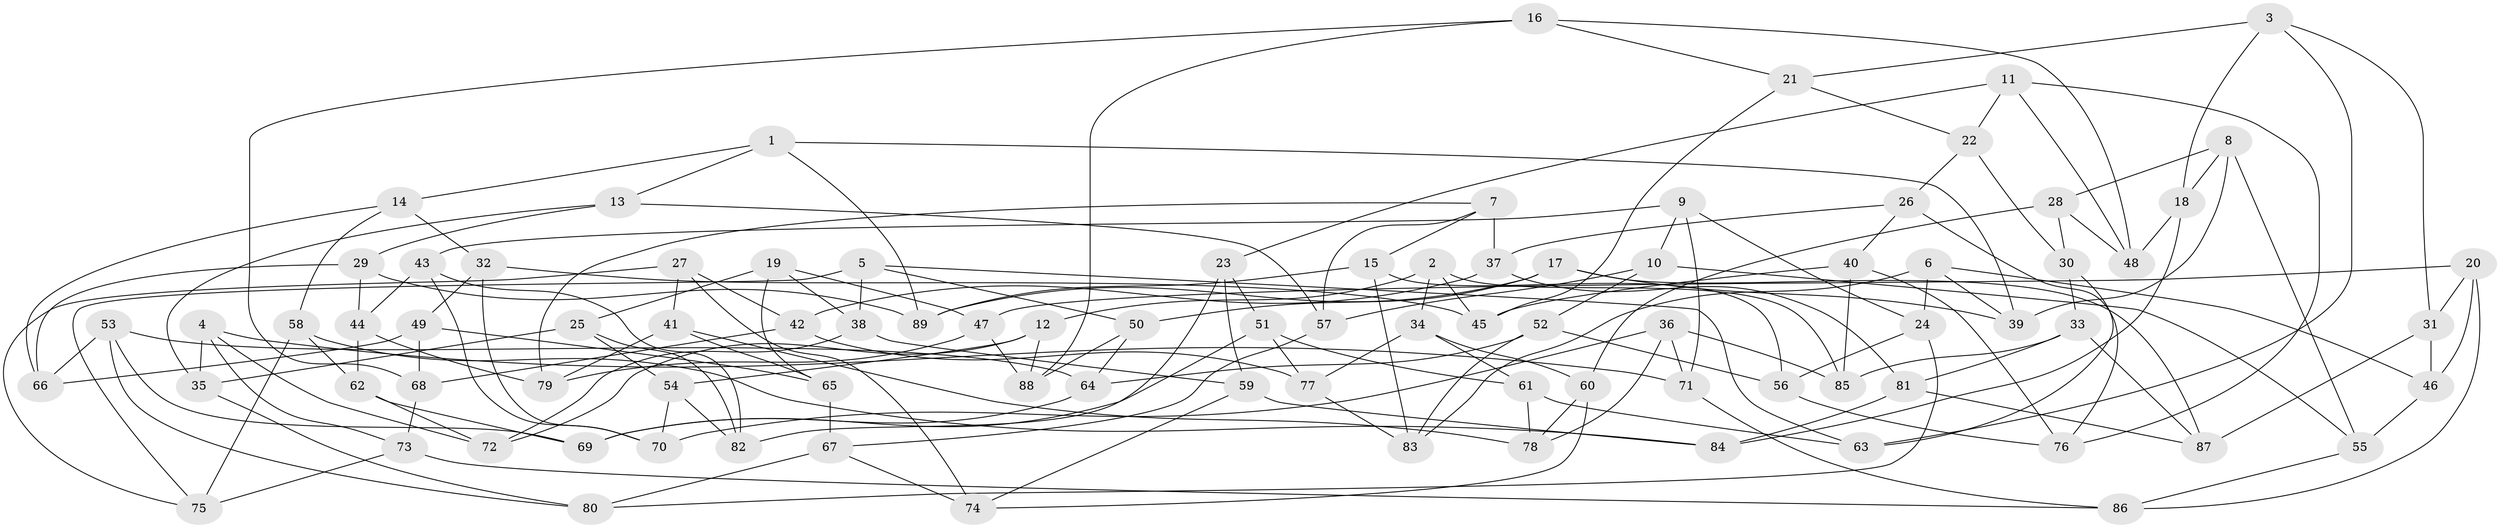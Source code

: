 // Generated by graph-tools (version 1.1) at 2025/11/02/27/25 16:11:48]
// undirected, 89 vertices, 178 edges
graph export_dot {
graph [start="1"]
  node [color=gray90,style=filled];
  1;
  2;
  3;
  4;
  5;
  6;
  7;
  8;
  9;
  10;
  11;
  12;
  13;
  14;
  15;
  16;
  17;
  18;
  19;
  20;
  21;
  22;
  23;
  24;
  25;
  26;
  27;
  28;
  29;
  30;
  31;
  32;
  33;
  34;
  35;
  36;
  37;
  38;
  39;
  40;
  41;
  42;
  43;
  44;
  45;
  46;
  47;
  48;
  49;
  50;
  51;
  52;
  53;
  54;
  55;
  56;
  57;
  58;
  59;
  60;
  61;
  62;
  63;
  64;
  65;
  66;
  67;
  68;
  69;
  70;
  71;
  72;
  73;
  74;
  75;
  76;
  77;
  78;
  79;
  80;
  81;
  82;
  83;
  84;
  85;
  86;
  87;
  88;
  89;
  1 -- 13;
  1 -- 14;
  1 -- 39;
  1 -- 89;
  2 -- 34;
  2 -- 85;
  2 -- 45;
  2 -- 12;
  3 -- 21;
  3 -- 31;
  3 -- 18;
  3 -- 63;
  4 -- 71;
  4 -- 73;
  4 -- 35;
  4 -- 72;
  5 -- 63;
  5 -- 38;
  5 -- 50;
  5 -- 75;
  6 -- 83;
  6 -- 39;
  6 -- 46;
  6 -- 24;
  7 -- 37;
  7 -- 79;
  7 -- 57;
  7 -- 15;
  8 -- 18;
  8 -- 39;
  8 -- 55;
  8 -- 28;
  9 -- 24;
  9 -- 43;
  9 -- 71;
  9 -- 10;
  10 -- 52;
  10 -- 57;
  10 -- 55;
  11 -- 76;
  11 -- 22;
  11 -- 48;
  11 -- 23;
  12 -- 88;
  12 -- 72;
  12 -- 54;
  13 -- 35;
  13 -- 57;
  13 -- 29;
  14 -- 32;
  14 -- 58;
  14 -- 66;
  15 -- 56;
  15 -- 89;
  15 -- 83;
  16 -- 88;
  16 -- 68;
  16 -- 21;
  16 -- 48;
  17 -- 87;
  17 -- 89;
  17 -- 39;
  17 -- 50;
  18 -- 48;
  18 -- 84;
  19 -- 47;
  19 -- 25;
  19 -- 65;
  19 -- 38;
  20 -- 86;
  20 -- 31;
  20 -- 47;
  20 -- 46;
  21 -- 22;
  21 -- 45;
  22 -- 30;
  22 -- 26;
  23 -- 51;
  23 -- 59;
  23 -- 82;
  24 -- 56;
  24 -- 80;
  25 -- 54;
  25 -- 35;
  25 -- 82;
  26 -- 40;
  26 -- 76;
  26 -- 37;
  27 -- 74;
  27 -- 42;
  27 -- 75;
  27 -- 41;
  28 -- 30;
  28 -- 48;
  28 -- 60;
  29 -- 66;
  29 -- 89;
  29 -- 44;
  30 -- 33;
  30 -- 63;
  31 -- 87;
  31 -- 46;
  32 -- 70;
  32 -- 45;
  32 -- 49;
  33 -- 81;
  33 -- 85;
  33 -- 87;
  34 -- 60;
  34 -- 77;
  34 -- 61;
  35 -- 80;
  36 -- 70;
  36 -- 71;
  36 -- 78;
  36 -- 85;
  37 -- 42;
  37 -- 81;
  38 -- 72;
  38 -- 59;
  40 -- 85;
  40 -- 45;
  40 -- 76;
  41 -- 78;
  41 -- 65;
  41 -- 79;
  42 -- 77;
  42 -- 68;
  43 -- 70;
  43 -- 82;
  43 -- 44;
  44 -- 62;
  44 -- 79;
  46 -- 55;
  47 -- 88;
  47 -- 79;
  49 -- 65;
  49 -- 68;
  49 -- 66;
  50 -- 64;
  50 -- 88;
  51 -- 69;
  51 -- 77;
  51 -- 61;
  52 -- 83;
  52 -- 64;
  52 -- 56;
  53 -- 80;
  53 -- 66;
  53 -- 69;
  53 -- 64;
  54 -- 82;
  54 -- 70;
  55 -- 86;
  56 -- 76;
  57 -- 67;
  58 -- 62;
  58 -- 84;
  58 -- 75;
  59 -- 74;
  59 -- 84;
  60 -- 78;
  60 -- 74;
  61 -- 78;
  61 -- 63;
  62 -- 69;
  62 -- 72;
  64 -- 69;
  65 -- 67;
  67 -- 74;
  67 -- 80;
  68 -- 73;
  71 -- 86;
  73 -- 75;
  73 -- 86;
  77 -- 83;
  81 -- 87;
  81 -- 84;
}
